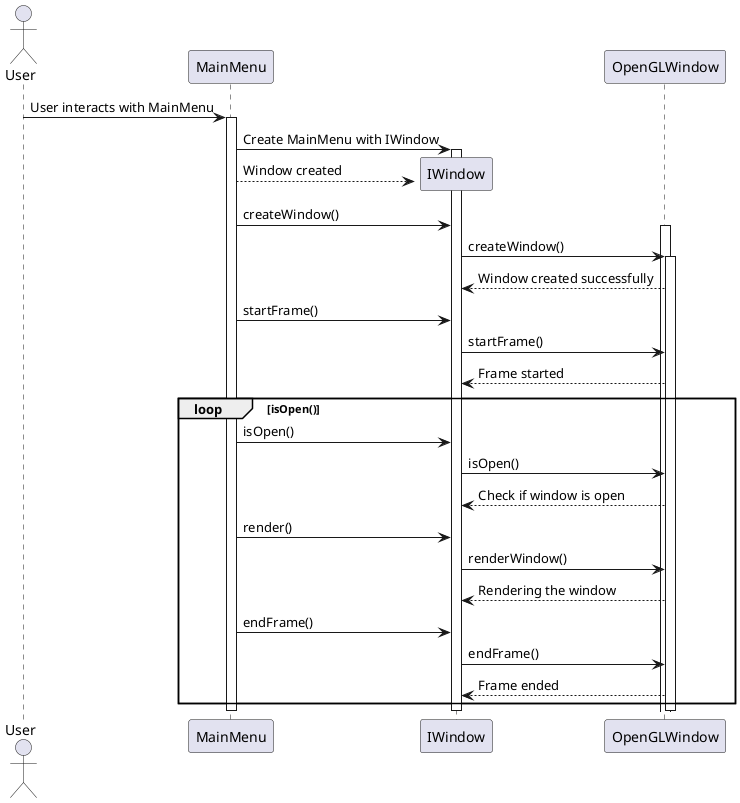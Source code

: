 @startuml RenderSystem

actor User

participant "MainMenu" as MainMenu
participant "IWindow" as IWindow
participant "OpenGLWindow" as OpenGLWindow

User -> MainMenu: User interacts with MainMenu
activate MainMenu

MainMenu -> IWindow: Create MainMenu with IWindow
activate IWindow
create IWindow
MainMenu --> IWindow: Window created

MainMenu -> IWindow: createWindow()
activate OpenGLWindow
IWindow -> OpenGLWindow: createWindow()
activate OpenGLWindow

OpenGLWindow --> IWindow: Window created successfully

MainMenu -> IWindow: startFrame()
IWindow -> OpenGLWindow: startFrame()
OpenGLWindow --> IWindow: Frame started

loop isOpen()
    MainMenu -> IWindow: isOpen()
    IWindow -> OpenGLWindow: isOpen()
    OpenGLWindow --> IWindow: Check if window is open

    MainMenu -> IWindow: render()
    IWindow -> OpenGLWindow: renderWindow()
    OpenGLWindow --> IWindow: Rendering the window

    MainMenu -> IWindow: endFrame()
    IWindow -> OpenGLWindow: endFrame()
    OpenGLWindow --> IWindow: Frame ended
end


deactivate IWindow
deactivate OpenGLWindow
deactivate MainMenu

@enduml
